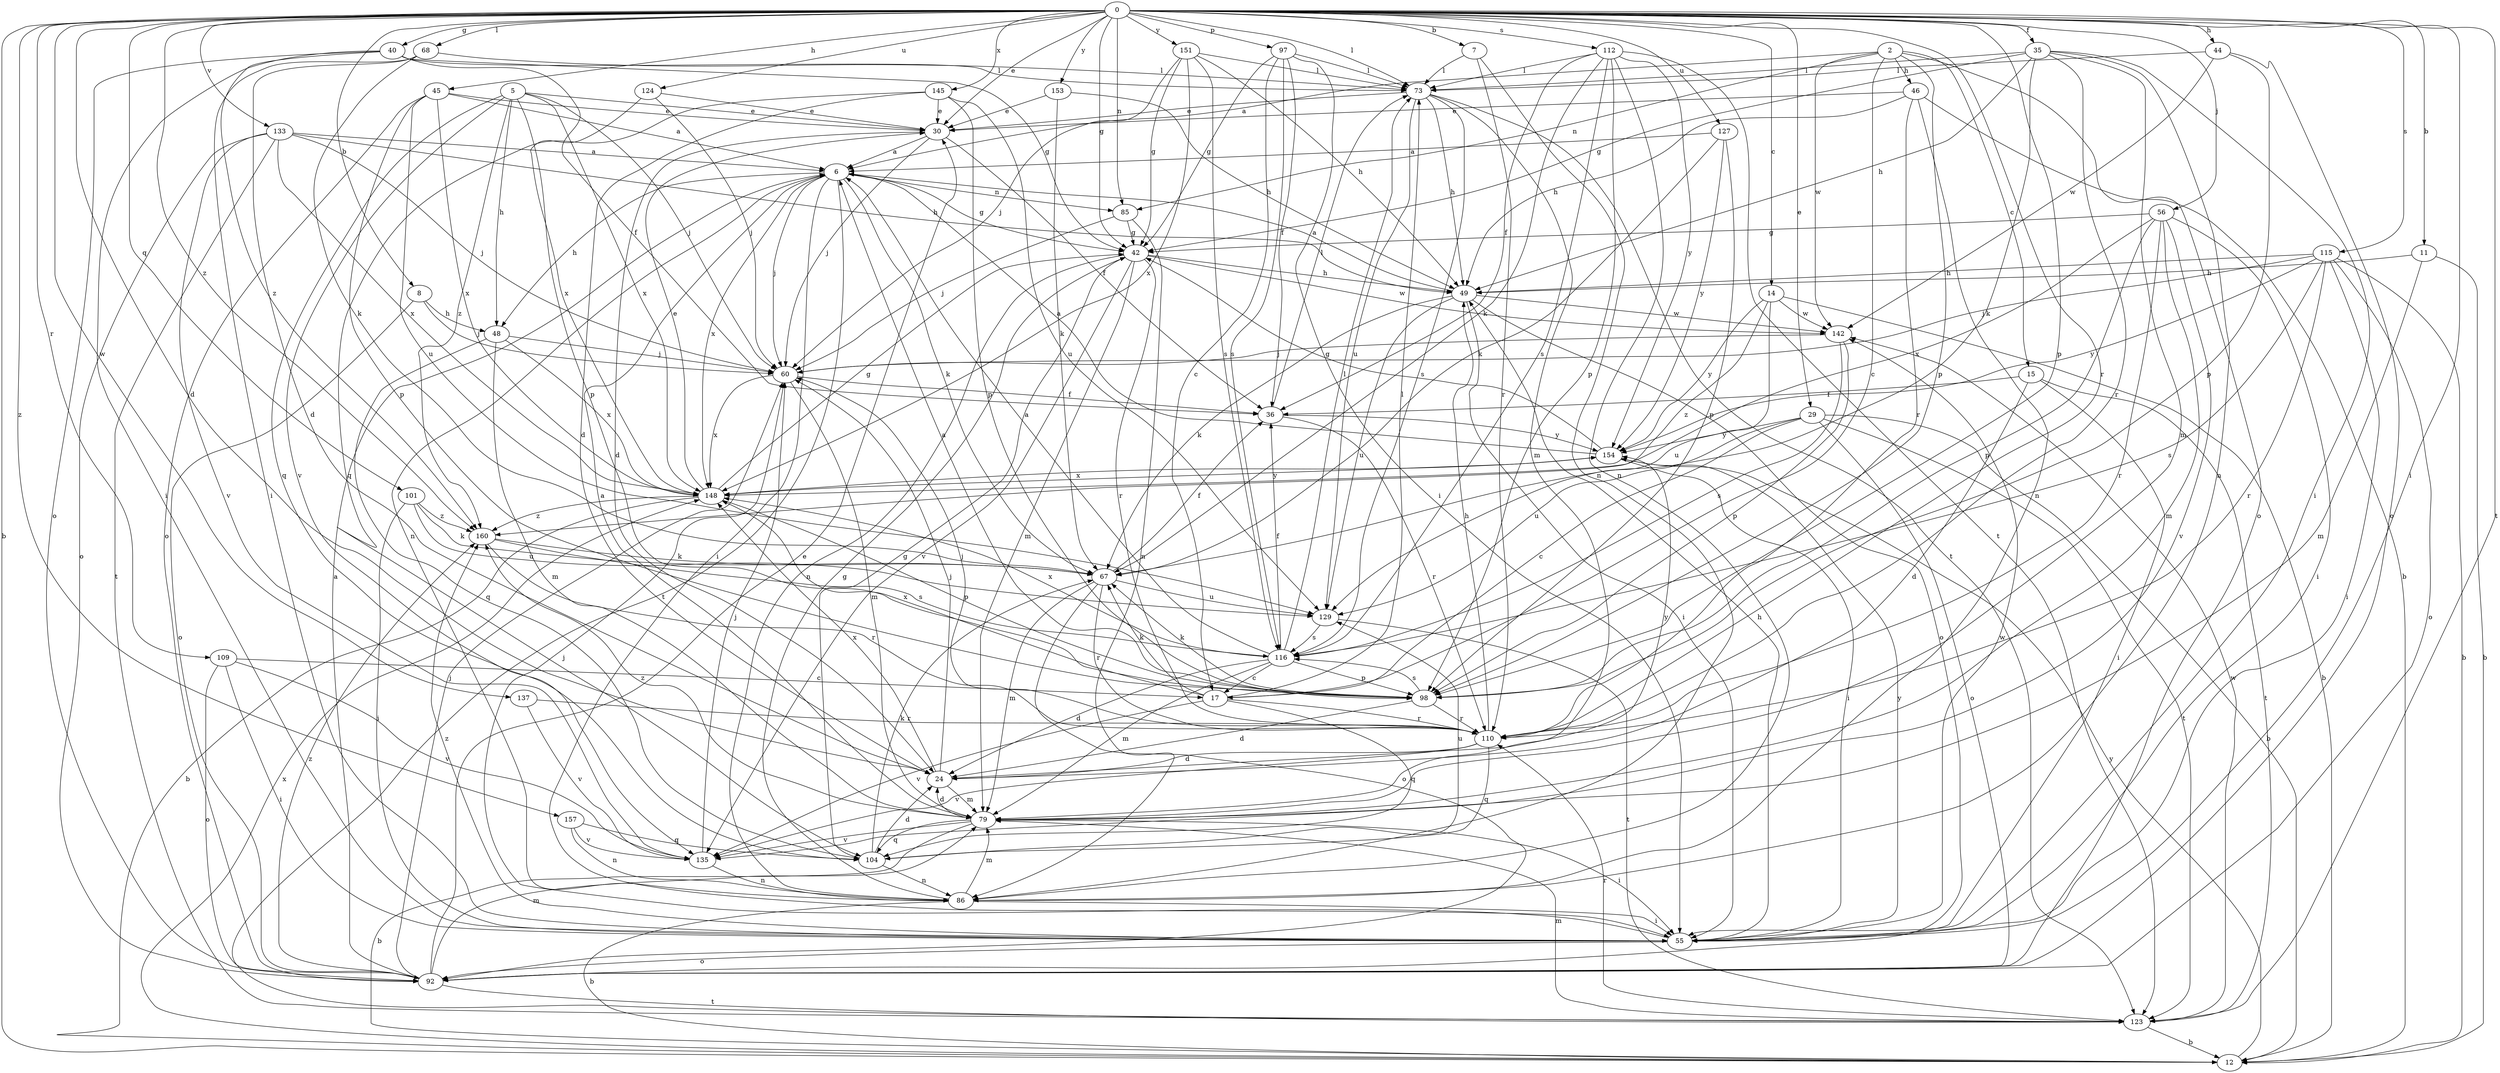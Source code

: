 strict digraph  {
0;
2;
5;
6;
7;
8;
11;
12;
14;
15;
17;
24;
29;
30;
35;
36;
40;
42;
44;
45;
46;
48;
49;
55;
56;
60;
67;
68;
73;
79;
85;
86;
92;
97;
98;
101;
104;
109;
110;
112;
115;
116;
123;
124;
127;
129;
133;
135;
137;
142;
145;
148;
151;
153;
154;
157;
160;
0 -> 7  [label=b];
0 -> 8  [label=b];
0 -> 11  [label=b];
0 -> 12  [label=b];
0 -> 14  [label=c];
0 -> 24  [label=d];
0 -> 29  [label=e];
0 -> 30  [label=e];
0 -> 35  [label=f];
0 -> 40  [label=g];
0 -> 42  [label=g];
0 -> 44  [label=h];
0 -> 45  [label=h];
0 -> 55  [label=i];
0 -> 56  [label=j];
0 -> 68  [label=l];
0 -> 73  [label=l];
0 -> 85  [label=n];
0 -> 97  [label=p];
0 -> 98  [label=p];
0 -> 101  [label=q];
0 -> 109  [label=r];
0 -> 110  [label=r];
0 -> 112  [label=s];
0 -> 115  [label=s];
0 -> 123  [label=t];
0 -> 124  [label=u];
0 -> 127  [label=u];
0 -> 133  [label=v];
0 -> 137  [label=w];
0 -> 145  [label=x];
0 -> 151  [label=y];
0 -> 153  [label=y];
0 -> 157  [label=z];
0 -> 160  [label=z];
2 -> 6  [label=a];
2 -> 15  [label=c];
2 -> 17  [label=c];
2 -> 46  [label=h];
2 -> 85  [label=n];
2 -> 92  [label=o];
2 -> 98  [label=p];
2 -> 142  [label=w];
5 -> 30  [label=e];
5 -> 48  [label=h];
5 -> 60  [label=j];
5 -> 98  [label=p];
5 -> 104  [label=q];
5 -> 135  [label=v];
5 -> 148  [label=x];
5 -> 160  [label=z];
6 -> 42  [label=g];
6 -> 48  [label=h];
6 -> 55  [label=i];
6 -> 60  [label=j];
6 -> 67  [label=k];
6 -> 85  [label=n];
6 -> 86  [label=n];
6 -> 123  [label=t];
6 -> 148  [label=x];
7 -> 73  [label=l];
7 -> 86  [label=n];
7 -> 110  [label=r];
8 -> 48  [label=h];
8 -> 60  [label=j];
8 -> 92  [label=o];
11 -> 12  [label=b];
11 -> 49  [label=h];
11 -> 79  [label=m];
12 -> 148  [label=x];
12 -> 154  [label=y];
14 -> 12  [label=b];
14 -> 129  [label=u];
14 -> 142  [label=w];
14 -> 154  [label=y];
14 -> 160  [label=z];
15 -> 24  [label=d];
15 -> 36  [label=f];
15 -> 55  [label=i];
15 -> 123  [label=t];
17 -> 67  [label=k];
17 -> 73  [label=l];
17 -> 104  [label=q];
17 -> 110  [label=r];
17 -> 135  [label=v];
17 -> 148  [label=x];
24 -> 60  [label=j];
24 -> 79  [label=m];
24 -> 148  [label=x];
24 -> 154  [label=y];
29 -> 12  [label=b];
29 -> 17  [label=c];
29 -> 92  [label=o];
29 -> 123  [label=t];
29 -> 129  [label=u];
29 -> 154  [label=y];
30 -> 6  [label=a];
30 -> 24  [label=d];
30 -> 36  [label=f];
30 -> 60  [label=j];
35 -> 42  [label=g];
35 -> 49  [label=h];
35 -> 55  [label=i];
35 -> 67  [label=k];
35 -> 73  [label=l];
35 -> 79  [label=m];
35 -> 86  [label=n];
35 -> 110  [label=r];
36 -> 73  [label=l];
36 -> 110  [label=r];
36 -> 154  [label=y];
40 -> 36  [label=f];
40 -> 42  [label=g];
40 -> 55  [label=i];
40 -> 73  [label=l];
40 -> 92  [label=o];
40 -> 160  [label=z];
42 -> 49  [label=h];
42 -> 79  [label=m];
42 -> 86  [label=n];
42 -> 110  [label=r];
42 -> 135  [label=v];
42 -> 142  [label=w];
44 -> 73  [label=l];
44 -> 92  [label=o];
44 -> 98  [label=p];
44 -> 142  [label=w];
45 -> 6  [label=a];
45 -> 30  [label=e];
45 -> 92  [label=o];
45 -> 98  [label=p];
45 -> 129  [label=u];
45 -> 148  [label=x];
46 -> 12  [label=b];
46 -> 30  [label=e];
46 -> 49  [label=h];
46 -> 86  [label=n];
46 -> 110  [label=r];
48 -> 60  [label=j];
48 -> 79  [label=m];
48 -> 104  [label=q];
48 -> 148  [label=x];
49 -> 6  [label=a];
49 -> 55  [label=i];
49 -> 67  [label=k];
49 -> 92  [label=o];
49 -> 129  [label=u];
49 -> 142  [label=w];
55 -> 49  [label=h];
55 -> 60  [label=j];
55 -> 92  [label=o];
55 -> 142  [label=w];
55 -> 154  [label=y];
55 -> 160  [label=z];
56 -> 42  [label=g];
56 -> 55  [label=i];
56 -> 79  [label=m];
56 -> 98  [label=p];
56 -> 110  [label=r];
56 -> 135  [label=v];
56 -> 148  [label=x];
60 -> 36  [label=f];
60 -> 79  [label=m];
60 -> 148  [label=x];
67 -> 36  [label=f];
67 -> 79  [label=m];
67 -> 92  [label=o];
67 -> 110  [label=r];
67 -> 129  [label=u];
68 -> 24  [label=d];
68 -> 55  [label=i];
68 -> 67  [label=k];
68 -> 73  [label=l];
73 -> 30  [label=e];
73 -> 49  [label=h];
73 -> 79  [label=m];
73 -> 116  [label=s];
73 -> 123  [label=t];
73 -> 129  [label=u];
79 -> 6  [label=a];
79 -> 12  [label=b];
79 -> 24  [label=d];
79 -> 55  [label=i];
79 -> 104  [label=q];
79 -> 135  [label=v];
79 -> 160  [label=z];
85 -> 42  [label=g];
85 -> 60  [label=j];
85 -> 86  [label=n];
86 -> 12  [label=b];
86 -> 42  [label=g];
86 -> 55  [label=i];
86 -> 79  [label=m];
92 -> 6  [label=a];
92 -> 30  [label=e];
92 -> 60  [label=j];
92 -> 79  [label=m];
92 -> 123  [label=t];
92 -> 160  [label=z];
97 -> 17  [label=c];
97 -> 36  [label=f];
97 -> 42  [label=g];
97 -> 55  [label=i];
97 -> 73  [label=l];
97 -> 116  [label=s];
98 -> 6  [label=a];
98 -> 24  [label=d];
98 -> 67  [label=k];
98 -> 110  [label=r];
98 -> 116  [label=s];
101 -> 55  [label=i];
101 -> 67  [label=k];
101 -> 129  [label=u];
101 -> 160  [label=z];
104 -> 24  [label=d];
104 -> 42  [label=g];
104 -> 67  [label=k];
104 -> 86  [label=n];
104 -> 129  [label=u];
109 -> 17  [label=c];
109 -> 55  [label=i];
109 -> 92  [label=o];
109 -> 135  [label=v];
110 -> 24  [label=d];
110 -> 49  [label=h];
110 -> 60  [label=j];
110 -> 104  [label=q];
110 -> 135  [label=v];
112 -> 36  [label=f];
112 -> 67  [label=k];
112 -> 73  [label=l];
112 -> 86  [label=n];
112 -> 98  [label=p];
112 -> 116  [label=s];
112 -> 123  [label=t];
112 -> 154  [label=y];
115 -> 12  [label=b];
115 -> 49  [label=h];
115 -> 55  [label=i];
115 -> 60  [label=j];
115 -> 92  [label=o];
115 -> 110  [label=r];
115 -> 116  [label=s];
115 -> 154  [label=y];
116 -> 6  [label=a];
116 -> 17  [label=c];
116 -> 24  [label=d];
116 -> 36  [label=f];
116 -> 73  [label=l];
116 -> 79  [label=m];
116 -> 98  [label=p];
116 -> 148  [label=x];
123 -> 12  [label=b];
123 -> 79  [label=m];
123 -> 110  [label=r];
123 -> 142  [label=w];
124 -> 30  [label=e];
124 -> 60  [label=j];
124 -> 148  [label=x];
127 -> 6  [label=a];
127 -> 67  [label=k];
127 -> 98  [label=p];
127 -> 154  [label=y];
129 -> 116  [label=s];
129 -> 123  [label=t];
133 -> 6  [label=a];
133 -> 49  [label=h];
133 -> 60  [label=j];
133 -> 92  [label=o];
133 -> 123  [label=t];
133 -> 135  [label=v];
133 -> 148  [label=x];
135 -> 60  [label=j];
135 -> 86  [label=n];
137 -> 110  [label=r];
137 -> 135  [label=v];
142 -> 60  [label=j];
142 -> 98  [label=p];
142 -> 116  [label=s];
145 -> 24  [label=d];
145 -> 30  [label=e];
145 -> 98  [label=p];
145 -> 104  [label=q];
145 -> 129  [label=u];
148 -> 12  [label=b];
148 -> 30  [label=e];
148 -> 42  [label=g];
148 -> 98  [label=p];
148 -> 154  [label=y];
148 -> 160  [label=z];
151 -> 42  [label=g];
151 -> 49  [label=h];
151 -> 60  [label=j];
151 -> 73  [label=l];
151 -> 116  [label=s];
151 -> 148  [label=x];
153 -> 30  [label=e];
153 -> 49  [label=h];
153 -> 67  [label=k];
154 -> 6  [label=a];
154 -> 42  [label=g];
154 -> 55  [label=i];
154 -> 148  [label=x];
157 -> 86  [label=n];
157 -> 104  [label=q];
157 -> 135  [label=v];
160 -> 67  [label=k];
160 -> 110  [label=r];
160 -> 116  [label=s];
}
